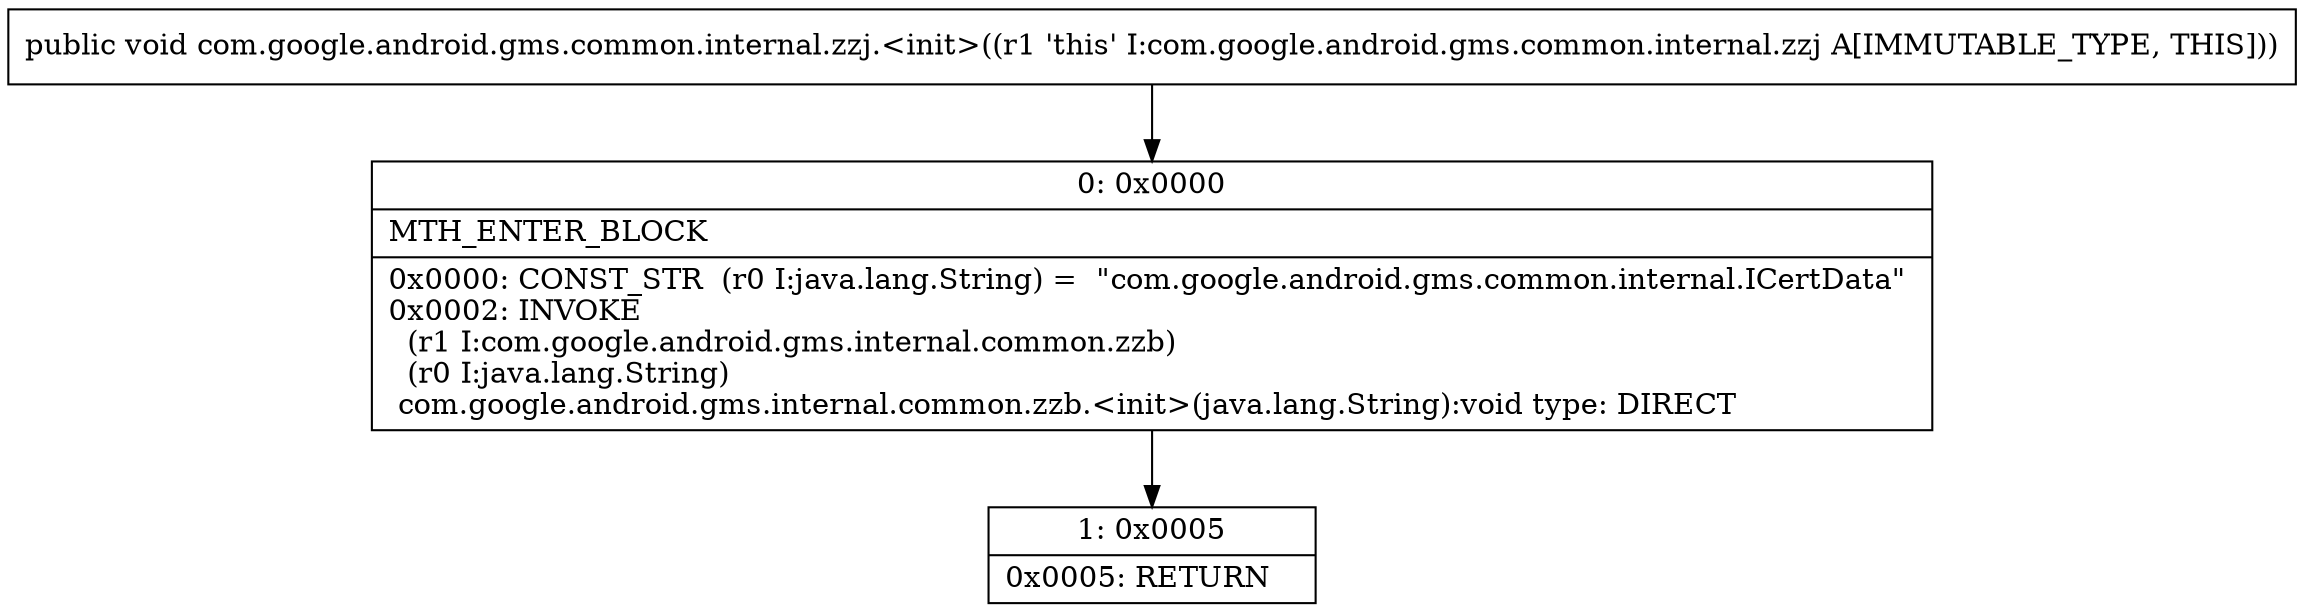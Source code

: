 digraph "CFG forcom.google.android.gms.common.internal.zzj.\<init\>()V" {
Node_0 [shape=record,label="{0\:\ 0x0000|MTH_ENTER_BLOCK\l|0x0000: CONST_STR  (r0 I:java.lang.String) =  \"com.google.android.gms.common.internal.ICertData\" \l0x0002: INVOKE  \l  (r1 I:com.google.android.gms.internal.common.zzb)\l  (r0 I:java.lang.String)\l com.google.android.gms.internal.common.zzb.\<init\>(java.lang.String):void type: DIRECT \l}"];
Node_1 [shape=record,label="{1\:\ 0x0005|0x0005: RETURN   \l}"];
MethodNode[shape=record,label="{public void com.google.android.gms.common.internal.zzj.\<init\>((r1 'this' I:com.google.android.gms.common.internal.zzj A[IMMUTABLE_TYPE, THIS])) }"];
MethodNode -> Node_0;
Node_0 -> Node_1;
}

